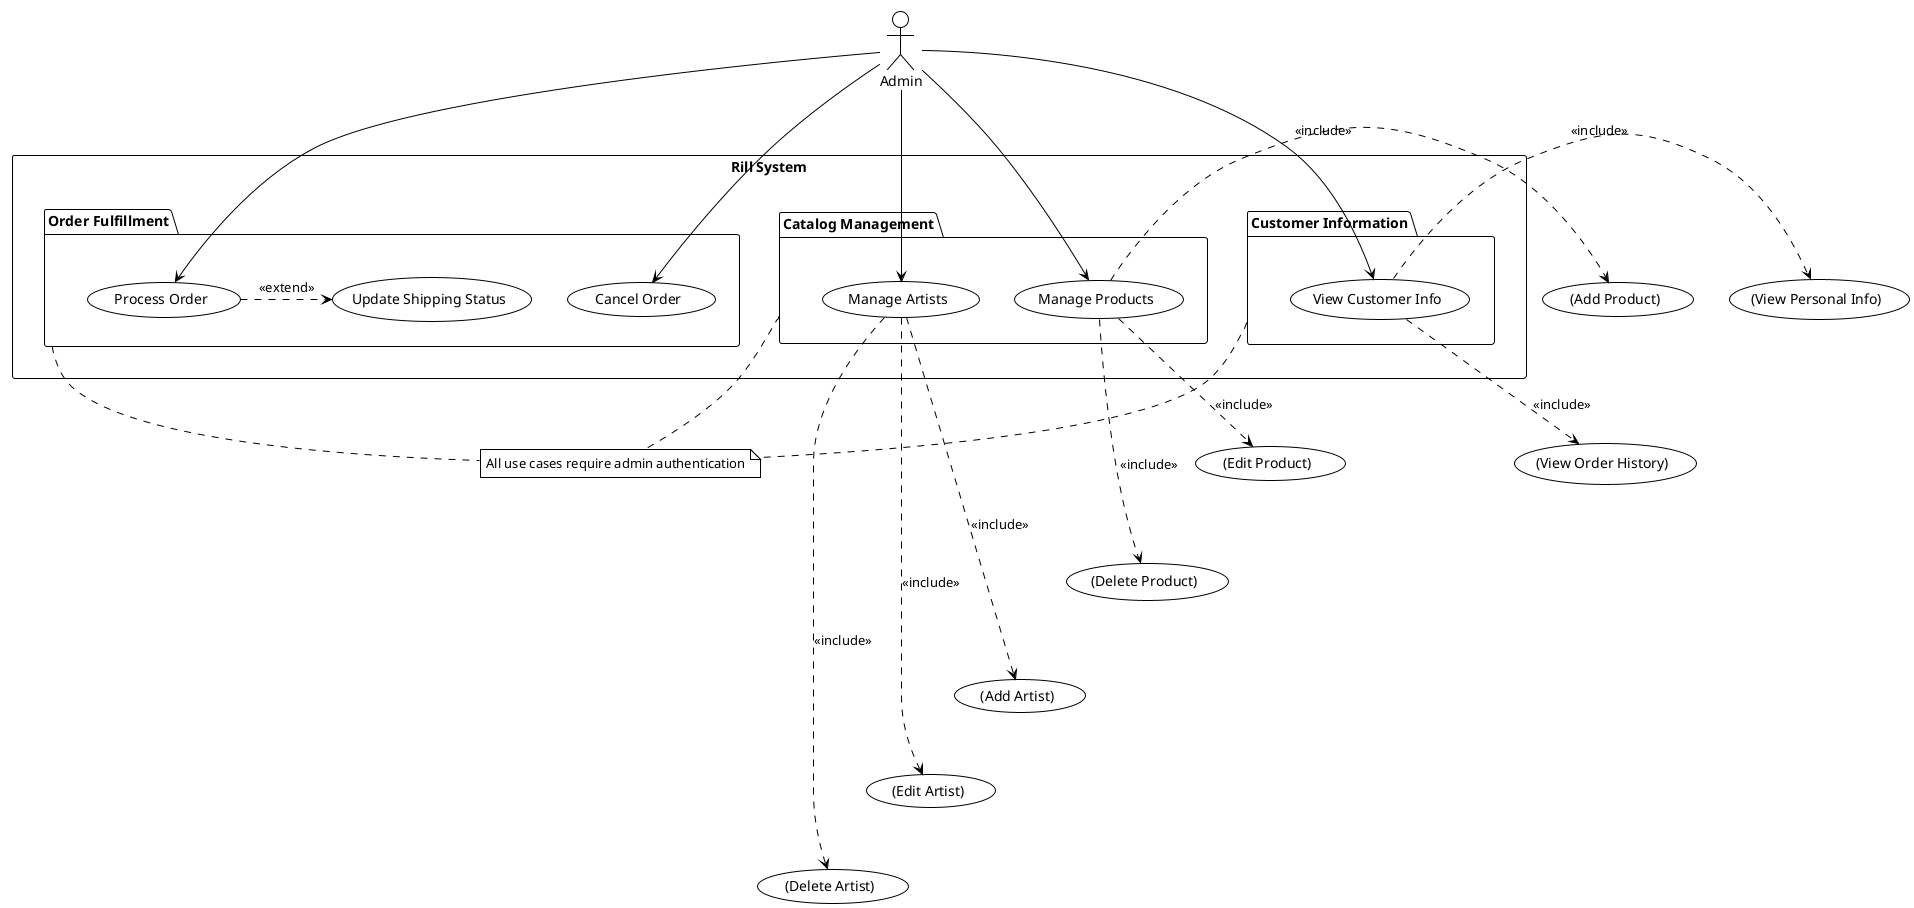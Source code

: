 @startuml "UC-3: Admin Functions - Final Detailed Layout"
!theme plain

actor Admin

' --- 1. ĐỊNH NGHĨA CÁC PHẦN TỬ ---
rectangle "Rill System" {
  package "Catalog Management" {
    usecase "Manage Products" as UC_Products
    usecase "Manage Artists" as UC_Artists
  }
  package "Order Fulfillment" {
    usecase "Process Order" as UC_Process
    usecase "Update Shipping Status" as UC_UpdateStatus
    usecase "Cancel Order" as UC_Cancel
  }
  package "Customer Information" {
    usecase "View Customer Info" as UC_ViewInfo
  }
}

' Use case con cho Catalog Management
usecase "(Add Product)" as AddProd
usecase "(Edit Product)" as EditProd
usecase "(Delete Product)" as DelProd
usecase "(Add Artist)" as AddArtist
usecase "(Edit Artist)" as EditArtist
usecase "(Delete Artist)" as DelArtist

' Use case con cho Customer Information
usecase "(View Personal Info)" as ViewProfile
usecase "(View Order History)" as ViewHistory

' --- 2. SẮP XẾP BỐ CỤC BẰNG LIÊN KẾT ẨN ---
UC_Artists -[hidden]right- UC_Process
UC_Cancel -[hidden]right- UC_ViewInfo

' Sắp xếp các use case con thành các cột riêng biệt bên phải
UC_Products -[hidden]right- AddProd
AddProd -[hidden]down- EditProd
EditProd -[hidden]down- DelProd
DelProd -[hidden]down- AddArtist
AddArtist -[hidden]down- EditArtist
EditArtist -[hidden]down- DelArtist

UC_ViewInfo -[hidden]right- ViewProfile
ViewProfile -[hidden]down- ViewHistory


' --- 3. VẼ CÁC MỐI QUAN HỆ HỢP LỆ ---
Admin --> UC_Products
Admin --> UC_Artists
Admin --> UC_Process
Admin --> UC_Cancel
' **SỬA LỖI TẠI ĐÂY: Xóa comment khỏi dòng này**
Admin --> UC_ViewInfo

UC_Process .right.> UC_UpdateStatus : <<extend>>

' Quan hệ <<include>> cho Catalog
UC_Products .right.> AddProd   : <<include>>
UC_Products .right.> EditProd  : <<include>>
UC_Products .right.> DelProd   : <<include>>
UC_Artists .right.> AddArtist : <<include>>
UC_Artists .right.> EditArtist: <<include>>
UC_Artists .right.> DelArtist : <<include>>

' Quan hệ <<include>> cho Customer Info
UC_ViewInfo .right.> ViewProfile : <<include>>
UC_ViewInfo .right.> ViewHistory : <<include>>


' --- 4. GHI CHÚ ---
note "All use cases require admin authentication" as AuthNote
(Catalog Management) .. AuthNote
(Order Fulfillment) .. AuthNote
(Customer Information) .. AuthNote

@enduml
